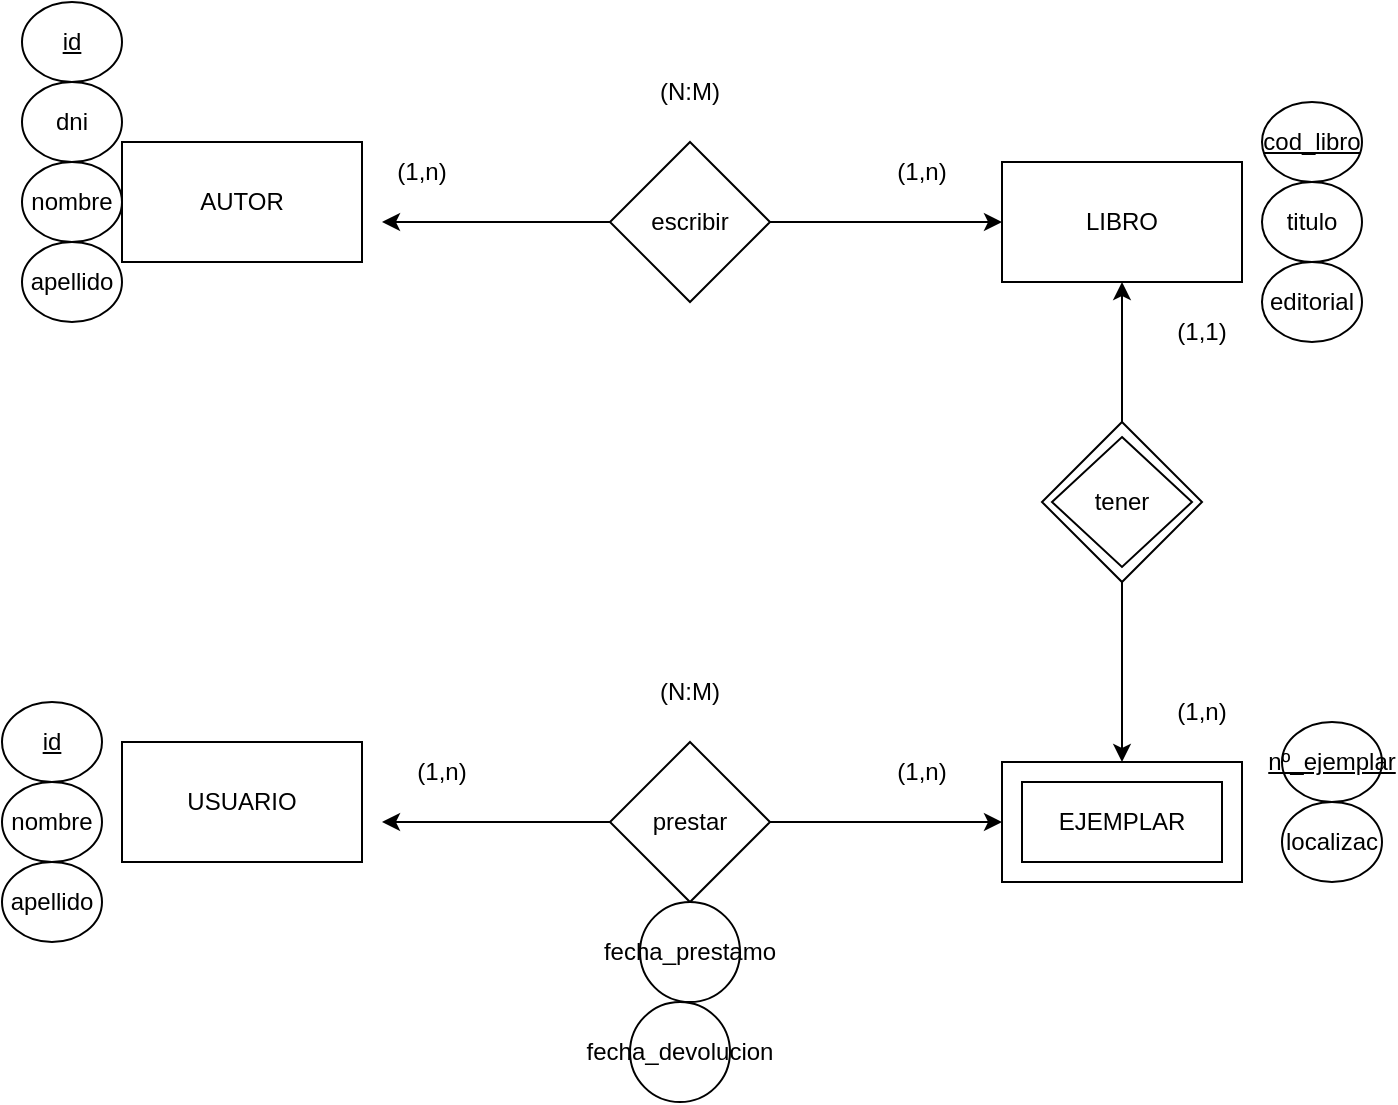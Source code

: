 <mxfile version="21.7.5" type="device" pages="3">
  <diagram name="ejercicio_1" id="FJnfOhNujJsOapWsT9Ww">
    <mxGraphModel dx="1417" dy="828" grid="1" gridSize="10" guides="1" tooltips="1" connect="1" arrows="1" fold="1" page="1" pageScale="1" pageWidth="827" pageHeight="1169" math="0" shadow="0">
      <root>
        <mxCell id="0" />
        <mxCell id="1" parent="0" />
        <mxCell id="6siDAMG-cc209bBc6G_W-1" value="AUTOR" style="rounded=0;whiteSpace=wrap;html=1;" vertex="1" parent="1">
          <mxGeometry x="90" y="110" width="120" height="60" as="geometry" />
        </mxCell>
        <mxCell id="6siDAMG-cc209bBc6G_W-2" value="USUARIO" style="rounded=0;whiteSpace=wrap;html=1;" vertex="1" parent="1">
          <mxGeometry x="90" y="410" width="120" height="60" as="geometry" />
        </mxCell>
        <mxCell id="6siDAMG-cc209bBc6G_W-3" value="LIBRO" style="rounded=0;whiteSpace=wrap;html=1;" vertex="1" parent="1">
          <mxGeometry x="530" y="120" width="120" height="60" as="geometry" />
        </mxCell>
        <mxCell id="6siDAMG-cc209bBc6G_W-4" value="" style="rounded=0;whiteSpace=wrap;html=1;" vertex="1" parent="1">
          <mxGeometry x="530" y="420" width="120" height="60" as="geometry" />
        </mxCell>
        <mxCell id="6siDAMG-cc209bBc6G_W-12" value="" style="edgeStyle=orthogonalEdgeStyle;rounded=0;orthogonalLoop=1;jettySize=auto;html=1;" edge="1" parent="1" source="6siDAMG-cc209bBc6G_W-5" target="6siDAMG-cc209bBc6G_W-3">
          <mxGeometry relative="1" as="geometry" />
        </mxCell>
        <mxCell id="6siDAMG-cc209bBc6G_W-13" style="edgeStyle=orthogonalEdgeStyle;rounded=0;orthogonalLoop=1;jettySize=auto;html=1;" edge="1" parent="1" source="6siDAMG-cc209bBc6G_W-5">
          <mxGeometry relative="1" as="geometry">
            <mxPoint x="220" y="150" as="targetPoint" />
          </mxGeometry>
        </mxCell>
        <mxCell id="6siDAMG-cc209bBc6G_W-5" value="escribir" style="rhombus;whiteSpace=wrap;html=1;" vertex="1" parent="1">
          <mxGeometry x="334" y="110" width="80" height="80" as="geometry" />
        </mxCell>
        <mxCell id="6siDAMG-cc209bBc6G_W-8" value="" style="edgeStyle=orthogonalEdgeStyle;rounded=0;orthogonalLoop=1;jettySize=auto;html=1;" edge="1" parent="1" source="6siDAMG-cc209bBc6G_W-7" target="6siDAMG-cc209bBc6G_W-3">
          <mxGeometry relative="1" as="geometry" />
        </mxCell>
        <mxCell id="6siDAMG-cc209bBc6G_W-9" value="" style="edgeStyle=orthogonalEdgeStyle;rounded=0;orthogonalLoop=1;jettySize=auto;html=1;" edge="1" parent="1" source="6siDAMG-cc209bBc6G_W-7" target="6siDAMG-cc209bBc6G_W-4">
          <mxGeometry relative="1" as="geometry" />
        </mxCell>
        <mxCell id="6siDAMG-cc209bBc6G_W-7" value="" style="rhombus;whiteSpace=wrap;html=1;" vertex="1" parent="1">
          <mxGeometry x="550" y="250" width="80" height="80" as="geometry" />
        </mxCell>
        <mxCell id="6siDAMG-cc209bBc6G_W-14" value="tener" style="rhombus;whiteSpace=wrap;html=1;" vertex="1" parent="1">
          <mxGeometry x="555" y="257.5" width="70" height="65" as="geometry" />
        </mxCell>
        <mxCell id="6siDAMG-cc209bBc6G_W-15" value="EJEMPLAR" style="rounded=0;whiteSpace=wrap;html=1;" vertex="1" parent="1">
          <mxGeometry x="540" y="430" width="100" height="40" as="geometry" />
        </mxCell>
        <mxCell id="6siDAMG-cc209bBc6G_W-19" value="" style="edgeStyle=orthogonalEdgeStyle;rounded=0;orthogonalLoop=1;jettySize=auto;html=1;" edge="1" parent="1" source="6siDAMG-cc209bBc6G_W-18" target="6siDAMG-cc209bBc6G_W-4">
          <mxGeometry relative="1" as="geometry" />
        </mxCell>
        <mxCell id="6siDAMG-cc209bBc6G_W-20" style="edgeStyle=orthogonalEdgeStyle;rounded=0;orthogonalLoop=1;jettySize=auto;html=1;" edge="1" parent="1" source="6siDAMG-cc209bBc6G_W-18">
          <mxGeometry relative="1" as="geometry">
            <mxPoint x="220" y="450" as="targetPoint" />
          </mxGeometry>
        </mxCell>
        <mxCell id="6siDAMG-cc209bBc6G_W-18" value="prestar" style="rhombus;whiteSpace=wrap;html=1;" vertex="1" parent="1">
          <mxGeometry x="334" y="410" width="80" height="80" as="geometry" />
        </mxCell>
        <mxCell id="6siDAMG-cc209bBc6G_W-21" value="(1,n)" style="text;html=1;strokeColor=none;fillColor=none;align=center;verticalAlign=middle;whiteSpace=wrap;rounded=0;" vertex="1" parent="1">
          <mxGeometry x="600" y="380" width="60" height="30" as="geometry" />
        </mxCell>
        <mxCell id="6siDAMG-cc209bBc6G_W-22" value="(1,1)" style="text;html=1;strokeColor=none;fillColor=none;align=center;verticalAlign=middle;whiteSpace=wrap;rounded=0;" vertex="1" parent="1">
          <mxGeometry x="600" y="190" width="60" height="30" as="geometry" />
        </mxCell>
        <mxCell id="6siDAMG-cc209bBc6G_W-23" value="(1,n)" style="text;html=1;strokeColor=none;fillColor=none;align=center;verticalAlign=middle;whiteSpace=wrap;rounded=0;" vertex="1" parent="1">
          <mxGeometry x="460" y="110" width="60" height="30" as="geometry" />
        </mxCell>
        <mxCell id="6siDAMG-cc209bBc6G_W-24" value="(1,n)" style="text;html=1;strokeColor=none;fillColor=none;align=center;verticalAlign=middle;whiteSpace=wrap;rounded=0;" vertex="1" parent="1">
          <mxGeometry x="210" y="110" width="60" height="30" as="geometry" />
        </mxCell>
        <mxCell id="6siDAMG-cc209bBc6G_W-25" value="(N:M)" style="text;html=1;strokeColor=none;fillColor=none;align=center;verticalAlign=middle;whiteSpace=wrap;rounded=0;" vertex="1" parent="1">
          <mxGeometry x="344" y="70" width="60" height="30" as="geometry" />
        </mxCell>
        <mxCell id="6siDAMG-cc209bBc6G_W-26" value="(N:M)" style="text;html=1;strokeColor=none;fillColor=none;align=center;verticalAlign=middle;whiteSpace=wrap;rounded=0;" vertex="1" parent="1">
          <mxGeometry x="344" y="370" width="60" height="30" as="geometry" />
        </mxCell>
        <mxCell id="6siDAMG-cc209bBc6G_W-27" value="(1,n)" style="text;html=1;strokeColor=none;fillColor=none;align=center;verticalAlign=middle;whiteSpace=wrap;rounded=0;" vertex="1" parent="1">
          <mxGeometry x="460" y="410" width="60" height="30" as="geometry" />
        </mxCell>
        <mxCell id="6siDAMG-cc209bBc6G_W-28" value="(1,n)" style="text;html=1;strokeColor=none;fillColor=none;align=center;verticalAlign=middle;whiteSpace=wrap;rounded=0;" vertex="1" parent="1">
          <mxGeometry x="220" y="410" width="60" height="30" as="geometry" />
        </mxCell>
        <mxCell id="6siDAMG-cc209bBc6G_W-31" value="dni" style="ellipse;whiteSpace=wrap;html=1;" vertex="1" parent="1">
          <mxGeometry x="40" y="80" width="50" height="40" as="geometry" />
        </mxCell>
        <mxCell id="6siDAMG-cc209bBc6G_W-32" value="fecha_prestamo" style="ellipse;whiteSpace=wrap;html=1;" vertex="1" parent="1">
          <mxGeometry x="349" y="490" width="50" height="50" as="geometry" />
        </mxCell>
        <mxCell id="6siDAMG-cc209bBc6G_W-33" value="fecha_devolucion" style="ellipse;whiteSpace=wrap;html=1;" vertex="1" parent="1">
          <mxGeometry x="344" y="540" width="50" height="50" as="geometry" />
        </mxCell>
        <mxCell id="6siDAMG-cc209bBc6G_W-34" value="apellido" style="ellipse;whiteSpace=wrap;html=1;" vertex="1" parent="1">
          <mxGeometry x="40" y="160" width="50" height="40" as="geometry" />
        </mxCell>
        <mxCell id="6siDAMG-cc209bBc6G_W-35" value="nombre" style="ellipse;whiteSpace=wrap;html=1;" vertex="1" parent="1">
          <mxGeometry x="40" y="120" width="50" height="40" as="geometry" />
        </mxCell>
        <mxCell id="6siDAMG-cc209bBc6G_W-36" value="&lt;u&gt;id&lt;/u&gt;" style="ellipse;whiteSpace=wrap;html=1;" vertex="1" parent="1">
          <mxGeometry x="40" y="40" width="50" height="40" as="geometry" />
        </mxCell>
        <mxCell id="6siDAMG-cc209bBc6G_W-37" value="editorial" style="ellipse;whiteSpace=wrap;html=1;" vertex="1" parent="1">
          <mxGeometry x="660" y="170" width="50" height="40" as="geometry" />
        </mxCell>
        <mxCell id="6siDAMG-cc209bBc6G_W-38" value="titulo" style="ellipse;whiteSpace=wrap;html=1;" vertex="1" parent="1">
          <mxGeometry x="660" y="130" width="50" height="40" as="geometry" />
        </mxCell>
        <mxCell id="6siDAMG-cc209bBc6G_W-39" value="&lt;u&gt;cod_libro&lt;/u&gt;" style="ellipse;whiteSpace=wrap;html=1;" vertex="1" parent="1">
          <mxGeometry x="660" y="90" width="50" height="40" as="geometry" />
        </mxCell>
        <mxCell id="6siDAMG-cc209bBc6G_W-40" value="localizac" style="ellipse;whiteSpace=wrap;html=1;" vertex="1" parent="1">
          <mxGeometry x="670" y="440" width="50" height="40" as="geometry" />
        </mxCell>
        <mxCell id="6siDAMG-cc209bBc6G_W-41" value="&lt;u&gt;nº_ejemplar&lt;/u&gt;" style="ellipse;whiteSpace=wrap;html=1;" vertex="1" parent="1">
          <mxGeometry x="670" y="400" width="50" height="40" as="geometry" />
        </mxCell>
        <mxCell id="6siDAMG-cc209bBc6G_W-42" value="nombre" style="ellipse;whiteSpace=wrap;html=1;" vertex="1" parent="1">
          <mxGeometry x="30" y="430" width="50" height="40" as="geometry" />
        </mxCell>
        <mxCell id="6siDAMG-cc209bBc6G_W-43" value="&lt;u&gt;id&lt;/u&gt;" style="ellipse;whiteSpace=wrap;html=1;" vertex="1" parent="1">
          <mxGeometry x="30" y="390" width="50" height="40" as="geometry" />
        </mxCell>
        <mxCell id="6siDAMG-cc209bBc6G_W-44" value="apellido" style="ellipse;whiteSpace=wrap;html=1;" vertex="1" parent="1">
          <mxGeometry x="30" y="470" width="50" height="40" as="geometry" />
        </mxCell>
      </root>
    </mxGraphModel>
  </diagram>
  <diagram id="Vvi3WJ5vPjHeNR-oXSMV" name="ejercicio_2">
    <mxGraphModel dx="2244" dy="828" grid="1" gridSize="10" guides="1" tooltips="1" connect="1" arrows="1" fold="1" page="1" pageScale="1" pageWidth="827" pageHeight="1169" math="0" shadow="0">
      <root>
        <mxCell id="0" />
        <mxCell id="1" parent="0" />
        <mxCell id="J8HaNbjpq1oTUNdv1pxT-4" value="" style="edgeStyle=orthogonalEdgeStyle;rounded=0;orthogonalLoop=1;jettySize=auto;html=1;" edge="1" parent="1" source="-nRLFF6LVnJErVag8Bkr-4" target="J8HaNbjpq1oTUNdv1pxT-3">
          <mxGeometry relative="1" as="geometry" />
        </mxCell>
        <mxCell id="-nRLFF6LVnJErVag8Bkr-4" value="COLABORADORES" style="rounded=0;whiteSpace=wrap;html=1;" vertex="1" parent="1">
          <mxGeometry x="530" y="490" width="120" height="60" as="geometry" />
        </mxCell>
        <mxCell id="-nRLFF6LVnJErVag8Bkr-5" value="PAGO" style="rounded=0;whiteSpace=wrap;html=1;" vertex="1" parent="1">
          <mxGeometry x="680" y="440" width="120" height="60" as="geometry" />
        </mxCell>
        <mxCell id="-nRLFF6LVnJErVag8Bkr-6" value="PROYECTO" style="rounded=0;whiteSpace=wrap;html=1;" vertex="1" parent="1">
          <mxGeometry x="520" y="130" width="120" height="60" as="geometry" />
        </mxCell>
        <mxCell id="-nRLFF6LVnJErVag8Bkr-7" value="CLIENTE" style="rounded=0;whiteSpace=wrap;html=1;" vertex="1" parent="1">
          <mxGeometry x="140" y="130" width="120" height="60" as="geometry" />
        </mxCell>
        <mxCell id="-nRLFF6LVnJErVag8Bkr-14" value="empresa" style="ellipse;whiteSpace=wrap;html=1;" vertex="1" parent="1">
          <mxGeometry x="50" y="170" width="80" height="40" as="geometry" />
        </mxCell>
        <mxCell id="-nRLFF6LVnJErVag8Bkr-15" value="nombre" style="ellipse;whiteSpace=wrap;html=1;" vertex="1" parent="1">
          <mxGeometry x="50" y="130" width="80" height="40" as="geometry" />
        </mxCell>
        <mxCell id="-nRLFF6LVnJErVag8Bkr-16" value="id" style="ellipse;whiteSpace=wrap;html=1;" vertex="1" parent="1">
          <mxGeometry x="50" y="90" width="80" height="40" as="geometry" />
        </mxCell>
        <mxCell id="-nRLFF6LVnJErVag8Bkr-21" value="" style="edgeStyle=orthogonalEdgeStyle;rounded=0;orthogonalLoop=1;jettySize=auto;html=1;" edge="1" parent="1" source="-nRLFF6LVnJErVag8Bkr-17" target="-nRLFF6LVnJErVag8Bkr-7">
          <mxGeometry relative="1" as="geometry" />
        </mxCell>
        <mxCell id="-nRLFF6LVnJErVag8Bkr-22" value="" style="edgeStyle=orthogonalEdgeStyle;rounded=0;orthogonalLoop=1;jettySize=auto;html=1;" edge="1" parent="1" source="-nRLFF6LVnJErVag8Bkr-17" target="-nRLFF6LVnJErVag8Bkr-6">
          <mxGeometry relative="1" as="geometry" />
        </mxCell>
        <mxCell id="-nRLFF6LVnJErVag8Bkr-17" value="realizar" style="rhombus;whiteSpace=wrap;html=1;" vertex="1" parent="1">
          <mxGeometry x="350" y="120" width="80" height="80" as="geometry" />
        </mxCell>
        <mxCell id="J8HaNbjpq1oTUNdv1pxT-1" value="" style="edgeStyle=orthogonalEdgeStyle;rounded=0;orthogonalLoop=1;jettySize=auto;html=1;" edge="1" parent="1" source="-nRLFF6LVnJErVag8Bkr-20" target="-nRLFF6LVnJErVag8Bkr-6">
          <mxGeometry relative="1" as="geometry" />
        </mxCell>
        <mxCell id="J8HaNbjpq1oTUNdv1pxT-2" style="edgeStyle=orthogonalEdgeStyle;rounded=0;orthogonalLoop=1;jettySize=auto;html=1;" edge="1" parent="1" source="-nRLFF6LVnJErVag8Bkr-20">
          <mxGeometry relative="1" as="geometry">
            <mxPoint x="580" y="490" as="targetPoint" />
          </mxGeometry>
        </mxCell>
        <mxCell id="-nRLFF6LVnJErVag8Bkr-20" value="participan" style="rhombus;whiteSpace=wrap;html=1;" vertex="1" parent="1">
          <mxGeometry x="540" y="300" width="80" height="80" as="geometry" />
        </mxCell>
        <mxCell id="-nRLFF6LVnJErVag8Bkr-23" value="(1,n)" style="text;html=1;strokeColor=none;fillColor=none;align=center;verticalAlign=middle;whiteSpace=wrap;rounded=0;" vertex="1" parent="1">
          <mxGeometry x="450" y="130" width="60" height="30" as="geometry" />
        </mxCell>
        <mxCell id="-nRLFF6LVnJErVag8Bkr-24" value="(1,1)" style="text;html=1;strokeColor=none;fillColor=none;align=center;verticalAlign=middle;whiteSpace=wrap;rounded=0;" vertex="1" parent="1">
          <mxGeometry x="260" y="120" width="60" height="30" as="geometry" />
        </mxCell>
        <mxCell id="J8HaNbjpq1oTUNdv1pxT-6" value="" style="edgeStyle=orthogonalEdgeStyle;rounded=0;orthogonalLoop=1;jettySize=auto;html=1;" edge="1" parent="1" source="J8HaNbjpq1oTUNdv1pxT-3" target="J8HaNbjpq1oTUNdv1pxT-5">
          <mxGeometry relative="1" as="geometry" />
        </mxCell>
        <mxCell id="J8HaNbjpq1oTUNdv1pxT-3" value="RECIBEN" style="rhombus;whiteSpace=wrap;html=1;rounded=0;" vertex="1" parent="1">
          <mxGeometry x="350" y="480" width="80" height="80" as="geometry" />
        </mxCell>
        <mxCell id="J8HaNbjpq1oTUNdv1pxT-5" value="PAGOS" style="rounded=0;whiteSpace=wrap;html=1;" vertex="1" parent="1">
          <mxGeometry x="160" y="490" width="120" height="60" as="geometry" />
        </mxCell>
        <mxCell id="J8HaNbjpq1oTUNdv1pxT-11" style="edgeStyle=orthogonalEdgeStyle;rounded=0;orthogonalLoop=1;jettySize=auto;html=1;" edge="1" parent="1" source="J8HaNbjpq1oTUNdv1pxT-7">
          <mxGeometry relative="1" as="geometry">
            <mxPoint x="160" y="520" as="targetPoint" />
          </mxGeometry>
        </mxCell>
        <mxCell id="J8HaNbjpq1oTUNdv1pxT-7" value="PERTENECE" style="rhombus;whiteSpace=wrap;html=1;rounded=0;" vertex="1" parent="1">
          <mxGeometry x="-20" y="480" width="80" height="80" as="geometry" />
        </mxCell>
        <mxCell id="J8HaNbjpq1oTUNdv1pxT-10" value="" style="edgeStyle=orthogonalEdgeStyle;rounded=0;orthogonalLoop=1;jettySize=auto;html=1;" edge="1" parent="1" source="J8HaNbjpq1oTUNdv1pxT-9" target="J8HaNbjpq1oTUNdv1pxT-7">
          <mxGeometry relative="1" as="geometry" />
        </mxCell>
        <mxCell id="J8HaNbjpq1oTUNdv1pxT-9" value="TIPO DE PAGO" style="rounded=0;whiteSpace=wrap;html=1;" vertex="1" parent="1">
          <mxGeometry x="-240" y="490" width="120" height="60" as="geometry" />
        </mxCell>
        <mxCell id="J8HaNbjpq1oTUNdv1pxT-12" value="Text" style="text;html=1;strokeColor=none;fillColor=none;align=center;verticalAlign=middle;whiteSpace=wrap;rounded=0;" vertex="1" parent="1">
          <mxGeometry x="-240" y="95" width="60" height="30" as="geometry" />
        </mxCell>
        <mxCell id="J8HaNbjpq1oTUNdv1pxT-13" value="Text" style="text;html=1;strokeColor=none;fillColor=none;align=center;verticalAlign=middle;whiteSpace=wrap;rounded=0;" vertex="1" parent="1">
          <mxGeometry x="-230" y="105" width="60" height="30" as="geometry" />
        </mxCell>
        <mxCell id="J8HaNbjpq1oTUNdv1pxT-14" value="Text" style="text;html=1;strokeColor=none;fillColor=none;align=center;verticalAlign=middle;whiteSpace=wrap;rounded=0;" vertex="1" parent="1">
          <mxGeometry x="-220" y="115" width="60" height="30" as="geometry" />
        </mxCell>
        <mxCell id="J8HaNbjpq1oTUNdv1pxT-15" value="(1,1)" style="text;html=1;strokeColor=none;fillColor=none;align=center;verticalAlign=middle;whiteSpace=wrap;rounded=0;" vertex="1" parent="1">
          <mxGeometry x="480" y="490" width="60" height="30" as="geometry" />
        </mxCell>
        <mxCell id="J8HaNbjpq1oTUNdv1pxT-16" value="(1,n)" style="text;html=1;strokeColor=none;fillColor=none;align=center;verticalAlign=middle;whiteSpace=wrap;rounded=0;" vertex="1" parent="1">
          <mxGeometry x="580" y="455" width="60" height="30" as="geometry" />
        </mxCell>
        <mxCell id="J8HaNbjpq1oTUNdv1pxT-17" value="(1,n)" style="text;html=1;strokeColor=none;fillColor=none;align=center;verticalAlign=middle;whiteSpace=wrap;rounded=0;" vertex="1" parent="1">
          <mxGeometry x="280" y="490" width="60" height="30" as="geometry" />
        </mxCell>
        <mxCell id="J8HaNbjpq1oTUNdv1pxT-18" value="(N:M)" style="text;html=1;strokeColor=none;fillColor=none;align=center;verticalAlign=middle;whiteSpace=wrap;rounded=0;" vertex="1" parent="1">
          <mxGeometry x="630" y="325" width="60" height="30" as="geometry" />
        </mxCell>
        <mxCell id="J8HaNbjpq1oTUNdv1pxT-19" value="(1,N)" style="text;html=1;strokeColor=none;fillColor=none;align=center;verticalAlign=middle;whiteSpace=wrap;rounded=0;" vertex="1" parent="1">
          <mxGeometry x="360" y="90" width="60" height="30" as="geometry" />
        </mxCell>
        <mxCell id="J8HaNbjpq1oTUNdv1pxT-21" value="(1,n)" style="text;html=1;strokeColor=none;fillColor=none;align=center;verticalAlign=middle;whiteSpace=wrap;rounded=0;" vertex="1" parent="1">
          <mxGeometry x="580" y="200" width="60" height="30" as="geometry" />
        </mxCell>
        <mxCell id="J8HaNbjpq1oTUNdv1pxT-22" value="(1,N)" style="text;html=1;strokeColor=none;fillColor=none;align=center;verticalAlign=middle;whiteSpace=wrap;rounded=0;" vertex="1" parent="1">
          <mxGeometry x="360" y="440" width="60" height="30" as="geometry" />
        </mxCell>
      </root>
    </mxGraphModel>
  </diagram>
  <diagram id="2Om9ABtBcECbTMFKwTuf" name="Página-3">
    <mxGraphModel dx="1417" dy="828" grid="1" gridSize="10" guides="1" tooltips="1" connect="1" arrows="1" fold="1" page="1" pageScale="1" pageWidth="827" pageHeight="1169" math="0" shadow="0">
      <root>
        <mxCell id="0" />
        <mxCell id="1" parent="0" />
        <mxCell id="lmdXcDFRIObvxa4CR09C-1" value="Empleados (NSS, Nombre, Puesto, Salario, Emails)" style="text;whiteSpace=wrap;html=1;" vertex="1" parent="1">
          <mxGeometry x="170" y="120" width="310" height="40" as="geometry" />
        </mxCell>
        <mxCell id="lmdXcDFRIObvxa4CR09C-3" value="Empleados (NSS, Nombre, Puesto, Salario)&lt;br/&gt;&lt;br&gt;" style="text;whiteSpace=wrap;html=1;" vertex="1" parent="1">
          <mxGeometry x="180" y="210" width="270" height="50" as="geometry" />
        </mxCell>
        <mxCell id="lmdXcDFRIObvxa4CR09C-4" value="Emails (NSS, Email)" style="text;html=1;strokeColor=none;fillColor=none;align=center;verticalAlign=middle;whiteSpace=wrap;rounded=0;" vertex="1" parent="1">
          <mxGeometry x="130" y="250" width="226" height="30" as="geometry" />
        </mxCell>
      </root>
    </mxGraphModel>
  </diagram>
</mxfile>
